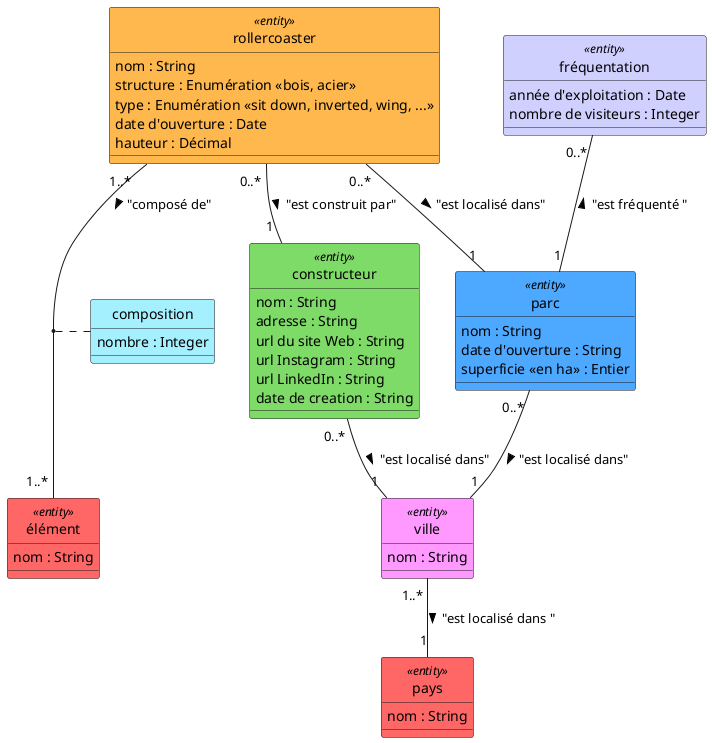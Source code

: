 @startuml

' Masquer les cercles dans les classes
hide circle 

' ---------------------------
'   Définition des entités 
' ---------------------------

entity "rollercoaster"  as rollercoaster <<entity>> #FFB84D {    
    nom : String
    structure : Enumération <<bois, acier>>
    type : Enumération <<sit down, inverted, wing, ...>>
    date d'ouverture : Date
    hauteur : Décimal
}

entity "constructeur" as constructeur <<entity>> #7FDB67 {    
    nom : String
    adresse : String
    url du site Web : String
    url Instagram : String
    url LinkedIn : String
    date de creation : String
}

entity "parc" as parc <<entity>> #4DA8FF {    
    nom : String
    date d'ouverture : String
    superficie <<en ha>> : Entier
}

entity "ville" as ville <<entity>> #FF99FF {   
    nom : String
}

entity "pays" as pays <<entity>> #FF6666 {   
    nom : String
}

entity "élément" as element <<entity>> #FF6666 {    
    nom : String
}

entity "fréquentation" as frequentation <<entity>> #D0D0FF {    
    année d'exploitation : Date
    nombre de visiteurs : Integer
}

' -------------------------------
'   Associations (relations)
' -------------------------------

' Un constructeur PEUT NE PAS AVOIR comme PLUSIEURS de rollercoaster, mais avoir d'autres types d'attractions
' Un rollercoaster est obligatoirement construit par UN constructeurs.
rollercoaster  " 0..* "--" 1 " constructeur :  "est construit par" >

' Un rollercoaster est localisé dans UN parc et un parc peut avoir AUCUN ou PLUSIEURS rollercoasters
rollercoaster "0..* "-- "1" parc : "est localisé dans" >

' Un constructeur est localisé dans UNE ville, une ville peut avoir AUCUN ou PLUSIEURS constructeurs
constructeur "0..* "--"1"ville : "est localisé dans" >

' Un parc d'attractions est  localisé dans UNE ville, une ville peut avoir AUCUN ou PLUSIEURS parcs d'attractions
parc "0..* "--"1"ville : "est localisé dans" >

' Un parc n'a pas encore de fréquentation avant la fin de sa 1ère année d'exploitation
' Ensuite un par aura PLUSIEURS fréquentations (une par année d'exploitation.)
' Une fréquentation est en relation avec UN parc pour UNE année.
frequentation "0..* "-- "1" parc : "est fréquenté " <

' Une ville à UN unique pays, un pays à UNE ou plusieurs villes
ville "1..* "--"1"pays : "est localisé dans " >


' Un rollercoaster est composé de PLUSIEURS ELEMENTS et un élément peut se trouver dans PLUSIEURS rollercosters
' Un élément peut également avoir un NOMBRE D'OCCURRENCES supérieur à 1 dans un rollercoaster
rollercoaster " 1..* " -- " 1..* " element : "composé de" >
(rollercoaster, element ) . composition
class "composition" as composition #A4F0FF {
    nombre : Integer
}


@enduml
